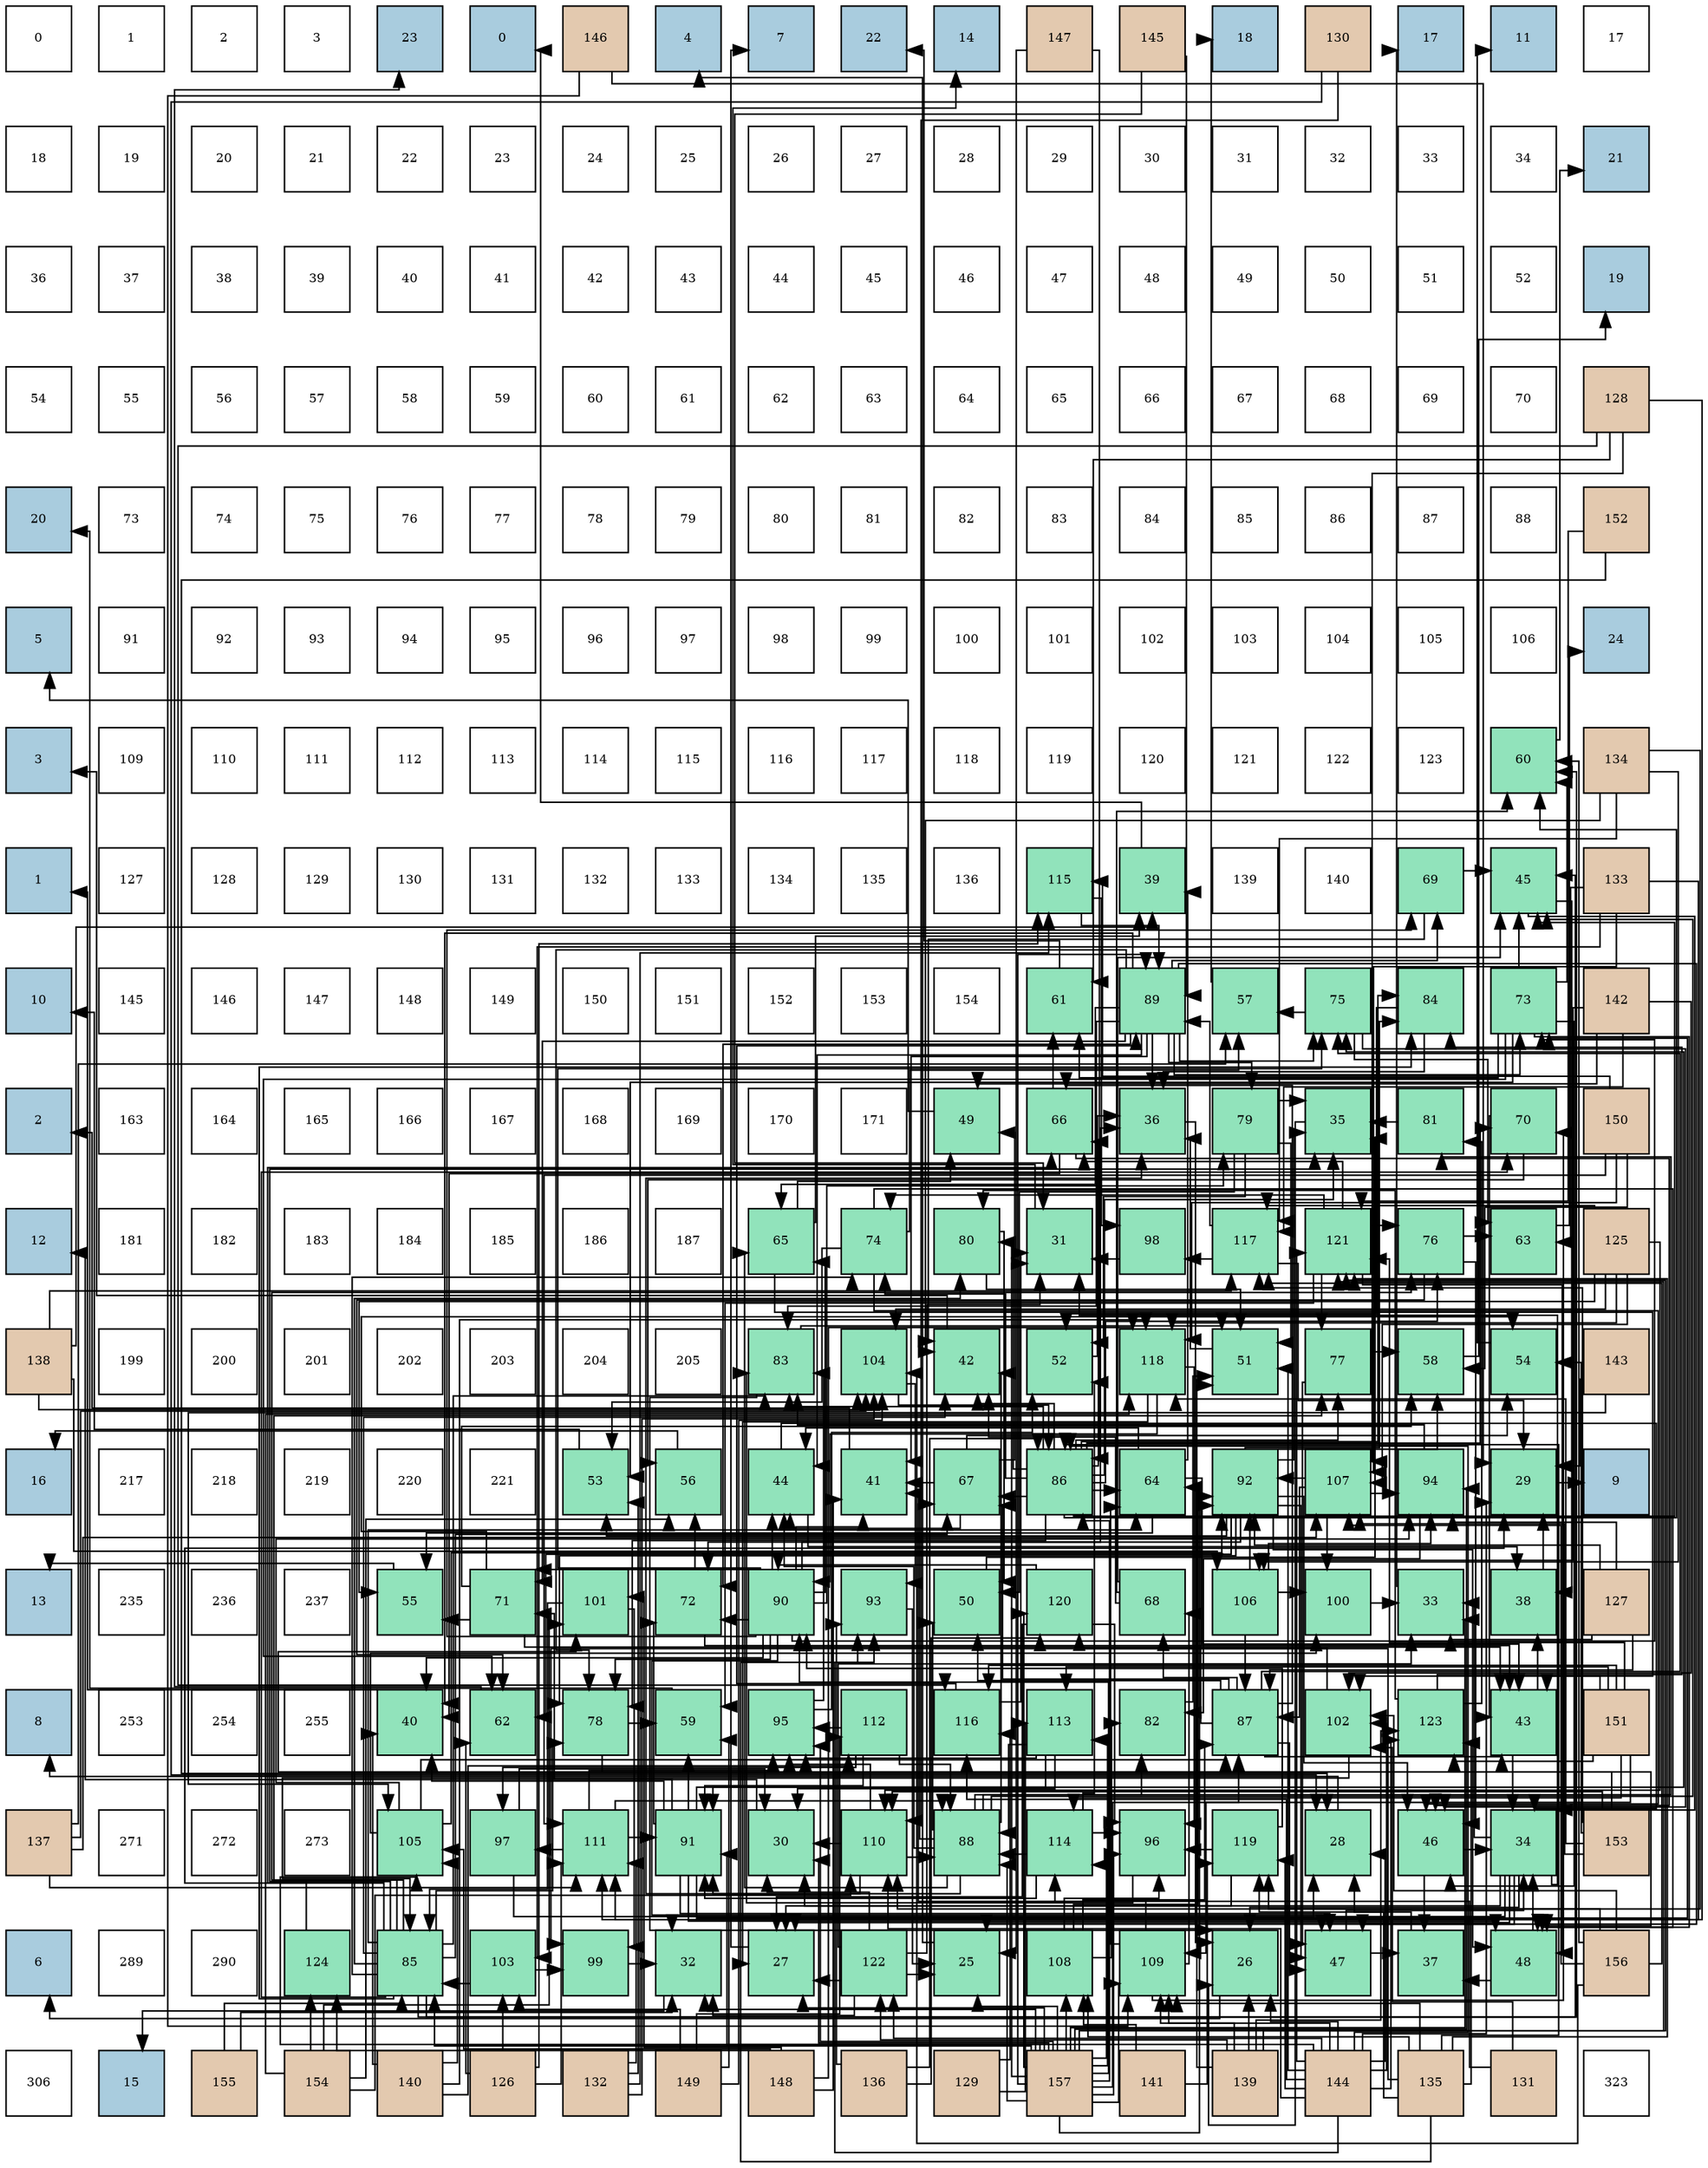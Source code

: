 digraph layout{
 rankdir=TB;
 splines=ortho;
 node [style=filled shape=square fixedsize=true width=0.6];
0[label="0", fontsize=8, fillcolor="#ffffff"];
1[label="1", fontsize=8, fillcolor="#ffffff"];
2[label="2", fontsize=8, fillcolor="#ffffff"];
3[label="3", fontsize=8, fillcolor="#ffffff"];
4[label="23", fontsize=8, fillcolor="#a9ccde"];
5[label="0", fontsize=8, fillcolor="#a9ccde"];
6[label="146", fontsize=8, fillcolor="#e3c9af"];
7[label="4", fontsize=8, fillcolor="#a9ccde"];
8[label="7", fontsize=8, fillcolor="#a9ccde"];
9[label="22", fontsize=8, fillcolor="#a9ccde"];
10[label="14", fontsize=8, fillcolor="#a9ccde"];
11[label="147", fontsize=8, fillcolor="#e3c9af"];
12[label="145", fontsize=8, fillcolor="#e3c9af"];
13[label="18", fontsize=8, fillcolor="#a9ccde"];
14[label="130", fontsize=8, fillcolor="#e3c9af"];
15[label="17", fontsize=8, fillcolor="#a9ccde"];
16[label="11", fontsize=8, fillcolor="#a9ccde"];
17[label="17", fontsize=8, fillcolor="#ffffff"];
18[label="18", fontsize=8, fillcolor="#ffffff"];
19[label="19", fontsize=8, fillcolor="#ffffff"];
20[label="20", fontsize=8, fillcolor="#ffffff"];
21[label="21", fontsize=8, fillcolor="#ffffff"];
22[label="22", fontsize=8, fillcolor="#ffffff"];
23[label="23", fontsize=8, fillcolor="#ffffff"];
24[label="24", fontsize=8, fillcolor="#ffffff"];
25[label="25", fontsize=8, fillcolor="#ffffff"];
26[label="26", fontsize=8, fillcolor="#ffffff"];
27[label="27", fontsize=8, fillcolor="#ffffff"];
28[label="28", fontsize=8, fillcolor="#ffffff"];
29[label="29", fontsize=8, fillcolor="#ffffff"];
30[label="30", fontsize=8, fillcolor="#ffffff"];
31[label="31", fontsize=8, fillcolor="#ffffff"];
32[label="32", fontsize=8, fillcolor="#ffffff"];
33[label="33", fontsize=8, fillcolor="#ffffff"];
34[label="34", fontsize=8, fillcolor="#ffffff"];
35[label="21", fontsize=8, fillcolor="#a9ccde"];
36[label="36", fontsize=8, fillcolor="#ffffff"];
37[label="37", fontsize=8, fillcolor="#ffffff"];
38[label="38", fontsize=8, fillcolor="#ffffff"];
39[label="39", fontsize=8, fillcolor="#ffffff"];
40[label="40", fontsize=8, fillcolor="#ffffff"];
41[label="41", fontsize=8, fillcolor="#ffffff"];
42[label="42", fontsize=8, fillcolor="#ffffff"];
43[label="43", fontsize=8, fillcolor="#ffffff"];
44[label="44", fontsize=8, fillcolor="#ffffff"];
45[label="45", fontsize=8, fillcolor="#ffffff"];
46[label="46", fontsize=8, fillcolor="#ffffff"];
47[label="47", fontsize=8, fillcolor="#ffffff"];
48[label="48", fontsize=8, fillcolor="#ffffff"];
49[label="49", fontsize=8, fillcolor="#ffffff"];
50[label="50", fontsize=8, fillcolor="#ffffff"];
51[label="51", fontsize=8, fillcolor="#ffffff"];
52[label="52", fontsize=8, fillcolor="#ffffff"];
53[label="19", fontsize=8, fillcolor="#a9ccde"];
54[label="54", fontsize=8, fillcolor="#ffffff"];
55[label="55", fontsize=8, fillcolor="#ffffff"];
56[label="56", fontsize=8, fillcolor="#ffffff"];
57[label="57", fontsize=8, fillcolor="#ffffff"];
58[label="58", fontsize=8, fillcolor="#ffffff"];
59[label="59", fontsize=8, fillcolor="#ffffff"];
60[label="60", fontsize=8, fillcolor="#ffffff"];
61[label="61", fontsize=8, fillcolor="#ffffff"];
62[label="62", fontsize=8, fillcolor="#ffffff"];
63[label="63", fontsize=8, fillcolor="#ffffff"];
64[label="64", fontsize=8, fillcolor="#ffffff"];
65[label="65", fontsize=8, fillcolor="#ffffff"];
66[label="66", fontsize=8, fillcolor="#ffffff"];
67[label="67", fontsize=8, fillcolor="#ffffff"];
68[label="68", fontsize=8, fillcolor="#ffffff"];
69[label="69", fontsize=8, fillcolor="#ffffff"];
70[label="70", fontsize=8, fillcolor="#ffffff"];
71[label="128", fontsize=8, fillcolor="#e3c9af"];
72[label="20", fontsize=8, fillcolor="#a9ccde"];
73[label="73", fontsize=8, fillcolor="#ffffff"];
74[label="74", fontsize=8, fillcolor="#ffffff"];
75[label="75", fontsize=8, fillcolor="#ffffff"];
76[label="76", fontsize=8, fillcolor="#ffffff"];
77[label="77", fontsize=8, fillcolor="#ffffff"];
78[label="78", fontsize=8, fillcolor="#ffffff"];
79[label="79", fontsize=8, fillcolor="#ffffff"];
80[label="80", fontsize=8, fillcolor="#ffffff"];
81[label="81", fontsize=8, fillcolor="#ffffff"];
82[label="82", fontsize=8, fillcolor="#ffffff"];
83[label="83", fontsize=8, fillcolor="#ffffff"];
84[label="84", fontsize=8, fillcolor="#ffffff"];
85[label="85", fontsize=8, fillcolor="#ffffff"];
86[label="86", fontsize=8, fillcolor="#ffffff"];
87[label="87", fontsize=8, fillcolor="#ffffff"];
88[label="88", fontsize=8, fillcolor="#ffffff"];
89[label="152", fontsize=8, fillcolor="#e3c9af"];
90[label="5", fontsize=8, fillcolor="#a9ccde"];
91[label="91", fontsize=8, fillcolor="#ffffff"];
92[label="92", fontsize=8, fillcolor="#ffffff"];
93[label="93", fontsize=8, fillcolor="#ffffff"];
94[label="94", fontsize=8, fillcolor="#ffffff"];
95[label="95", fontsize=8, fillcolor="#ffffff"];
96[label="96", fontsize=8, fillcolor="#ffffff"];
97[label="97", fontsize=8, fillcolor="#ffffff"];
98[label="98", fontsize=8, fillcolor="#ffffff"];
99[label="99", fontsize=8, fillcolor="#ffffff"];
100[label="100", fontsize=8, fillcolor="#ffffff"];
101[label="101", fontsize=8, fillcolor="#ffffff"];
102[label="102", fontsize=8, fillcolor="#ffffff"];
103[label="103", fontsize=8, fillcolor="#ffffff"];
104[label="104", fontsize=8, fillcolor="#ffffff"];
105[label="105", fontsize=8, fillcolor="#ffffff"];
106[label="106", fontsize=8, fillcolor="#ffffff"];
107[label="24", fontsize=8, fillcolor="#a9ccde"];
108[label="3", fontsize=8, fillcolor="#a9ccde"];
109[label="109", fontsize=8, fillcolor="#ffffff"];
110[label="110", fontsize=8, fillcolor="#ffffff"];
111[label="111", fontsize=8, fillcolor="#ffffff"];
112[label="112", fontsize=8, fillcolor="#ffffff"];
113[label="113", fontsize=8, fillcolor="#ffffff"];
114[label="114", fontsize=8, fillcolor="#ffffff"];
115[label="115", fontsize=8, fillcolor="#ffffff"];
116[label="116", fontsize=8, fillcolor="#ffffff"];
117[label="117", fontsize=8, fillcolor="#ffffff"];
118[label="118", fontsize=8, fillcolor="#ffffff"];
119[label="119", fontsize=8, fillcolor="#ffffff"];
120[label="120", fontsize=8, fillcolor="#ffffff"];
121[label="121", fontsize=8, fillcolor="#ffffff"];
122[label="122", fontsize=8, fillcolor="#ffffff"];
123[label="123", fontsize=8, fillcolor="#ffffff"];
124[label="60", fontsize=8, fillcolor="#91e3bb"];
125[label="134", fontsize=8, fillcolor="#e3c9af"];
126[label="1", fontsize=8, fillcolor="#a9ccde"];
127[label="127", fontsize=8, fillcolor="#ffffff"];
128[label="128", fontsize=8, fillcolor="#ffffff"];
129[label="129", fontsize=8, fillcolor="#ffffff"];
130[label="130", fontsize=8, fillcolor="#ffffff"];
131[label="131", fontsize=8, fillcolor="#ffffff"];
132[label="132", fontsize=8, fillcolor="#ffffff"];
133[label="133", fontsize=8, fillcolor="#ffffff"];
134[label="134", fontsize=8, fillcolor="#ffffff"];
135[label="135", fontsize=8, fillcolor="#ffffff"];
136[label="136", fontsize=8, fillcolor="#ffffff"];
137[label="115", fontsize=8, fillcolor="#91e3bb"];
138[label="39", fontsize=8, fillcolor="#91e3bb"];
139[label="139", fontsize=8, fillcolor="#ffffff"];
140[label="140", fontsize=8, fillcolor="#ffffff"];
141[label="69", fontsize=8, fillcolor="#91e3bb"];
142[label="45", fontsize=8, fillcolor="#91e3bb"];
143[label="133", fontsize=8, fillcolor="#e3c9af"];
144[label="10", fontsize=8, fillcolor="#a9ccde"];
145[label="145", fontsize=8, fillcolor="#ffffff"];
146[label="146", fontsize=8, fillcolor="#ffffff"];
147[label="147", fontsize=8, fillcolor="#ffffff"];
148[label="148", fontsize=8, fillcolor="#ffffff"];
149[label="149", fontsize=8, fillcolor="#ffffff"];
150[label="150", fontsize=8, fillcolor="#ffffff"];
151[label="151", fontsize=8, fillcolor="#ffffff"];
152[label="152", fontsize=8, fillcolor="#ffffff"];
153[label="153", fontsize=8, fillcolor="#ffffff"];
154[label="154", fontsize=8, fillcolor="#ffffff"];
155[label="61", fontsize=8, fillcolor="#91e3bb"];
156[label="89", fontsize=8, fillcolor="#91e3bb"];
157[label="57", fontsize=8, fillcolor="#91e3bb"];
158[label="75", fontsize=8, fillcolor="#91e3bb"];
159[label="84", fontsize=8, fillcolor="#91e3bb"];
160[label="73", fontsize=8, fillcolor="#91e3bb"];
161[label="142", fontsize=8, fillcolor="#e3c9af"];
162[label="2", fontsize=8, fillcolor="#a9ccde"];
163[label="163", fontsize=8, fillcolor="#ffffff"];
164[label="164", fontsize=8, fillcolor="#ffffff"];
165[label="165", fontsize=8, fillcolor="#ffffff"];
166[label="166", fontsize=8, fillcolor="#ffffff"];
167[label="167", fontsize=8, fillcolor="#ffffff"];
168[label="168", fontsize=8, fillcolor="#ffffff"];
169[label="169", fontsize=8, fillcolor="#ffffff"];
170[label="170", fontsize=8, fillcolor="#ffffff"];
171[label="171", fontsize=8, fillcolor="#ffffff"];
172[label="49", fontsize=8, fillcolor="#91e3bb"];
173[label="66", fontsize=8, fillcolor="#91e3bb"];
174[label="36", fontsize=8, fillcolor="#91e3bb"];
175[label="79", fontsize=8, fillcolor="#91e3bb"];
176[label="35", fontsize=8, fillcolor="#91e3bb"];
177[label="81", fontsize=8, fillcolor="#91e3bb"];
178[label="70", fontsize=8, fillcolor="#91e3bb"];
179[label="150", fontsize=8, fillcolor="#e3c9af"];
180[label="12", fontsize=8, fillcolor="#a9ccde"];
181[label="181", fontsize=8, fillcolor="#ffffff"];
182[label="182", fontsize=8, fillcolor="#ffffff"];
183[label="183", fontsize=8, fillcolor="#ffffff"];
184[label="184", fontsize=8, fillcolor="#ffffff"];
185[label="185", fontsize=8, fillcolor="#ffffff"];
186[label="186", fontsize=8, fillcolor="#ffffff"];
187[label="187", fontsize=8, fillcolor="#ffffff"];
188[label="65", fontsize=8, fillcolor="#91e3bb"];
189[label="74", fontsize=8, fillcolor="#91e3bb"];
190[label="80", fontsize=8, fillcolor="#91e3bb"];
191[label="31", fontsize=8, fillcolor="#91e3bb"];
192[label="98", fontsize=8, fillcolor="#91e3bb"];
193[label="117", fontsize=8, fillcolor="#91e3bb"];
194[label="121", fontsize=8, fillcolor="#91e3bb"];
195[label="76", fontsize=8, fillcolor="#91e3bb"];
196[label="63", fontsize=8, fillcolor="#91e3bb"];
197[label="125", fontsize=8, fillcolor="#e3c9af"];
198[label="138", fontsize=8, fillcolor="#e3c9af"];
199[label="199", fontsize=8, fillcolor="#ffffff"];
200[label="200", fontsize=8, fillcolor="#ffffff"];
201[label="201", fontsize=8, fillcolor="#ffffff"];
202[label="202", fontsize=8, fillcolor="#ffffff"];
203[label="203", fontsize=8, fillcolor="#ffffff"];
204[label="204", fontsize=8, fillcolor="#ffffff"];
205[label="205", fontsize=8, fillcolor="#ffffff"];
206[label="83", fontsize=8, fillcolor="#91e3bb"];
207[label="104", fontsize=8, fillcolor="#91e3bb"];
208[label="42", fontsize=8, fillcolor="#91e3bb"];
209[label="52", fontsize=8, fillcolor="#91e3bb"];
210[label="118", fontsize=8, fillcolor="#91e3bb"];
211[label="51", fontsize=8, fillcolor="#91e3bb"];
212[label="77", fontsize=8, fillcolor="#91e3bb"];
213[label="58", fontsize=8, fillcolor="#91e3bb"];
214[label="54", fontsize=8, fillcolor="#91e3bb"];
215[label="143", fontsize=8, fillcolor="#e3c9af"];
216[label="16", fontsize=8, fillcolor="#a9ccde"];
217[label="217", fontsize=8, fillcolor="#ffffff"];
218[label="218", fontsize=8, fillcolor="#ffffff"];
219[label="219", fontsize=8, fillcolor="#ffffff"];
220[label="220", fontsize=8, fillcolor="#ffffff"];
221[label="221", fontsize=8, fillcolor="#ffffff"];
222[label="53", fontsize=8, fillcolor="#91e3bb"];
223[label="56", fontsize=8, fillcolor="#91e3bb"];
224[label="44", fontsize=8, fillcolor="#91e3bb"];
225[label="41", fontsize=8, fillcolor="#91e3bb"];
226[label="67", fontsize=8, fillcolor="#91e3bb"];
227[label="86", fontsize=8, fillcolor="#91e3bb"];
228[label="64", fontsize=8, fillcolor="#91e3bb"];
229[label="92", fontsize=8, fillcolor="#91e3bb"];
230[label="107", fontsize=8, fillcolor="#91e3bb"];
231[label="94", fontsize=8, fillcolor="#91e3bb"];
232[label="29", fontsize=8, fillcolor="#91e3bb"];
233[label="9", fontsize=8, fillcolor="#a9ccde"];
234[label="13", fontsize=8, fillcolor="#a9ccde"];
235[label="235", fontsize=8, fillcolor="#ffffff"];
236[label="236", fontsize=8, fillcolor="#ffffff"];
237[label="237", fontsize=8, fillcolor="#ffffff"];
238[label="55", fontsize=8, fillcolor="#91e3bb"];
239[label="71", fontsize=8, fillcolor="#91e3bb"];
240[label="101", fontsize=8, fillcolor="#91e3bb"];
241[label="72", fontsize=8, fillcolor="#91e3bb"];
242[label="90", fontsize=8, fillcolor="#91e3bb"];
243[label="93", fontsize=8, fillcolor="#91e3bb"];
244[label="50", fontsize=8, fillcolor="#91e3bb"];
245[label="120", fontsize=8, fillcolor="#91e3bb"];
246[label="68", fontsize=8, fillcolor="#91e3bb"];
247[label="106", fontsize=8, fillcolor="#91e3bb"];
248[label="100", fontsize=8, fillcolor="#91e3bb"];
249[label="33", fontsize=8, fillcolor="#91e3bb"];
250[label="38", fontsize=8, fillcolor="#91e3bb"];
251[label="127", fontsize=8, fillcolor="#e3c9af"];
252[label="8", fontsize=8, fillcolor="#a9ccde"];
253[label="253", fontsize=8, fillcolor="#ffffff"];
254[label="254", fontsize=8, fillcolor="#ffffff"];
255[label="255", fontsize=8, fillcolor="#ffffff"];
256[label="40", fontsize=8, fillcolor="#91e3bb"];
257[label="62", fontsize=8, fillcolor="#91e3bb"];
258[label="78", fontsize=8, fillcolor="#91e3bb"];
259[label="59", fontsize=8, fillcolor="#91e3bb"];
260[label="95", fontsize=8, fillcolor="#91e3bb"];
261[label="112", fontsize=8, fillcolor="#91e3bb"];
262[label="116", fontsize=8, fillcolor="#91e3bb"];
263[label="113", fontsize=8, fillcolor="#91e3bb"];
264[label="82", fontsize=8, fillcolor="#91e3bb"];
265[label="87", fontsize=8, fillcolor="#91e3bb"];
266[label="102", fontsize=8, fillcolor="#91e3bb"];
267[label="123", fontsize=8, fillcolor="#91e3bb"];
268[label="43", fontsize=8, fillcolor="#91e3bb"];
269[label="151", fontsize=8, fillcolor="#e3c9af"];
270[label="137", fontsize=8, fillcolor="#e3c9af"];
271[label="271", fontsize=8, fillcolor="#ffffff"];
272[label="272", fontsize=8, fillcolor="#ffffff"];
273[label="273", fontsize=8, fillcolor="#ffffff"];
274[label="105", fontsize=8, fillcolor="#91e3bb"];
275[label="97", fontsize=8, fillcolor="#91e3bb"];
276[label="111", fontsize=8, fillcolor="#91e3bb"];
277[label="91", fontsize=8, fillcolor="#91e3bb"];
278[label="30", fontsize=8, fillcolor="#91e3bb"];
279[label="110", fontsize=8, fillcolor="#91e3bb"];
280[label="88", fontsize=8, fillcolor="#91e3bb"];
281[label="114", fontsize=8, fillcolor="#91e3bb"];
282[label="96", fontsize=8, fillcolor="#91e3bb"];
283[label="119", fontsize=8, fillcolor="#91e3bb"];
284[label="28", fontsize=8, fillcolor="#91e3bb"];
285[label="46", fontsize=8, fillcolor="#91e3bb"];
286[label="34", fontsize=8, fillcolor="#91e3bb"];
287[label="153", fontsize=8, fillcolor="#e3c9af"];
288[label="6", fontsize=8, fillcolor="#a9ccde"];
289[label="289", fontsize=8, fillcolor="#ffffff"];
290[label="290", fontsize=8, fillcolor="#ffffff"];
291[label="124", fontsize=8, fillcolor="#91e3bb"];
292[label="85", fontsize=8, fillcolor="#91e3bb"];
293[label="103", fontsize=8, fillcolor="#91e3bb"];
294[label="99", fontsize=8, fillcolor="#91e3bb"];
295[label="32", fontsize=8, fillcolor="#91e3bb"];
296[label="27", fontsize=8, fillcolor="#91e3bb"];
297[label="122", fontsize=8, fillcolor="#91e3bb"];
298[label="25", fontsize=8, fillcolor="#91e3bb"];
299[label="108", fontsize=8, fillcolor="#91e3bb"];
300[label="109", fontsize=8, fillcolor="#91e3bb"];
301[label="26", fontsize=8, fillcolor="#91e3bb"];
302[label="47", fontsize=8, fillcolor="#91e3bb"];
303[label="37", fontsize=8, fillcolor="#91e3bb"];
304[label="48", fontsize=8, fillcolor="#91e3bb"];
305[label="156", fontsize=8, fillcolor="#e3c9af"];
306[label="306", fontsize=8, fillcolor="#ffffff"];
307[label="15", fontsize=8, fillcolor="#a9ccde"];
308[label="155", fontsize=8, fillcolor="#e3c9af"];
309[label="154", fontsize=8, fillcolor="#e3c9af"];
310[label="140", fontsize=8, fillcolor="#e3c9af"];
311[label="126", fontsize=8, fillcolor="#e3c9af"];
312[label="132", fontsize=8, fillcolor="#e3c9af"];
313[label="149", fontsize=8, fillcolor="#e3c9af"];
314[label="148", fontsize=8, fillcolor="#e3c9af"];
315[label="136", fontsize=8, fillcolor="#e3c9af"];
316[label="129", fontsize=8, fillcolor="#e3c9af"];
317[label="157", fontsize=8, fillcolor="#e3c9af"];
318[label="141", fontsize=8, fillcolor="#e3c9af"];
319[label="139", fontsize=8, fillcolor="#e3c9af"];
320[label="144", fontsize=8, fillcolor="#e3c9af"];
321[label="135", fontsize=8, fillcolor="#e3c9af"];
322[label="131", fontsize=8, fillcolor="#e3c9af"];
323[label="323", fontsize=8, fillcolor="#ffffff"];
edge [constraint=false, style=vis];298 -> 7;
301 -> 288;
296 -> 8;
284 -> 252;
232 -> 233;
278 -> 180;
191 -> 10;
295 -> 307;
249 -> 15;
286 -> 298;
286 -> 301;
286 -> 296;
286 -> 278;
286 -> 191;
286 -> 295;
286 -> 249;
176 -> 301;
174 -> 301;
303 -> 284;
250 -> 232;
138 -> 5;
256 -> 126;
225 -> 162;
208 -> 108;
268 -> 286;
268 -> 250;
224 -> 286;
224 -> 250;
142 -> 286;
142 -> 250;
285 -> 286;
285 -> 303;
302 -> 286;
302 -> 303;
304 -> 286;
304 -> 303;
172 -> 90;
244 -> 176;
211 -> 174;
209 -> 174;
222 -> 144;
214 -> 16;
238 -> 234;
223 -> 216;
157 -> 13;
213 -> 53;
259 -> 72;
124 -> 35;
155 -> 9;
257 -> 4;
196 -> 107;
228 -> 138;
228 -> 268;
228 -> 224;
228 -> 238;
188 -> 138;
188 -> 268;
188 -> 172;
173 -> 256;
173 -> 285;
173 -> 155;
226 -> 225;
226 -> 224;
226 -> 172;
226 -> 214;
246 -> 208;
246 -> 142;
246 -> 124;
141 -> 208;
141 -> 142;
178 -> 268;
178 -> 223;
239 -> 268;
239 -> 214;
239 -> 238;
239 -> 213;
241 -> 268;
241 -> 223;
160 -> 142;
160 -> 285;
160 -> 304;
160 -> 222;
160 -> 124;
160 -> 155;
160 -> 257;
189 -> 285;
189 -> 304;
189 -> 222;
189 -> 157;
158 -> 285;
158 -> 157;
158 -> 196;
195 -> 285;
195 -> 257;
195 -> 196;
212 -> 302;
212 -> 213;
258 -> 304;
258 -> 259;
175 -> 176;
175 -> 244;
175 -> 211;
175 -> 209;
190 -> 244;
190 -> 211;
177 -> 176;
264 -> 211;
206 -> 301;
206 -> 211;
159 -> 174;
159 -> 209;
292 -> 176;
292 -> 208;
292 -> 142;
292 -> 124;
292 -> 228;
292 -> 173;
292 -> 226;
292 -> 178;
292 -> 189;
292 -> 195;
292 -> 212;
292 -> 258;
292 -> 190;
292 -> 206;
292 -> 159;
227 -> 176;
227 -> 208;
227 -> 142;
227 -> 124;
227 -> 228;
227 -> 173;
227 -> 226;
227 -> 178;
227 -> 189;
227 -> 195;
227 -> 212;
227 -> 258;
227 -> 190;
227 -> 206;
227 -> 159;
265 -> 268;
265 -> 302;
265 -> 244;
265 -> 228;
265 -> 173;
265 -> 226;
265 -> 246;
265 -> 158;
280 -> 174;
280 -> 225;
280 -> 208;
280 -> 224;
280 -> 142;
280 -> 244;
280 -> 188;
280 -> 177;
280 -> 264;
156 -> 174;
156 -> 256;
156 -> 225;
156 -> 224;
156 -> 302;
156 -> 188;
156 -> 141;
156 -> 239;
156 -> 241;
156 -> 160;
156 -> 158;
156 -> 258;
156 -> 175;
156 -> 206;
242 -> 174;
242 -> 256;
242 -> 225;
242 -> 224;
242 -> 302;
242 -> 188;
242 -> 141;
242 -> 239;
242 -> 241;
242 -> 160;
242 -> 158;
242 -> 258;
242 -> 175;
277 -> 256;
277 -> 302;
277 -> 304;
277 -> 259;
277 -> 239;
277 -> 241;
277 -> 160;
277 -> 158;
229 -> 176;
229 -> 285;
229 -> 302;
229 -> 304;
229 -> 222;
229 -> 213;
229 -> 257;
229 -> 241;
229 -> 258;
229 -> 159;
243 -> 298;
231 -> 264;
231 -> 206;
260 -> 209;
260 -> 206;
282 -> 206;
275 -> 284;
275 -> 278;
192 -> 191;
294 -> 295;
248 -> 249;
240 -> 292;
240 -> 294;
266 -> 292;
266 -> 294;
293 -> 292;
293 -> 294;
207 -> 227;
207 -> 243;
274 -> 265;
274 -> 229;
274 -> 231;
274 -> 248;
247 -> 265;
247 -> 229;
247 -> 231;
247 -> 248;
230 -> 265;
230 -> 229;
230 -> 231;
230 -> 248;
299 -> 264;
299 -> 265;
299 -> 229;
299 -> 282;
300 -> 228;
300 -> 226;
300 -> 246;
300 -> 178;
279 -> 278;
279 -> 280;
279 -> 277;
279 -> 260;
276 -> 280;
276 -> 277;
276 -> 260;
276 -> 275;
261 -> 280;
261 -> 277;
261 -> 260;
261 -> 275;
263 -> 278;
263 -> 280;
263 -> 277;
263 -> 260;
281 -> 209;
281 -> 280;
281 -> 277;
281 -> 282;
137 -> 156;
137 -> 192;
262 -> 191;
262 -> 156;
193 -> 232;
193 -> 156;
193 -> 192;
210 -> 296;
210 -> 242;
210 -> 282;
283 -> 296;
283 -> 242;
283 -> 282;
245 -> 296;
245 -> 242;
245 -> 282;
194 -> 304;
194 -> 259;
194 -> 173;
194 -> 189;
194 -> 195;
194 -> 212;
297 -> 298;
297 -> 296;
297 -> 278;
297 -> 191;
297 -> 295;
297 -> 249;
267 -> 190;
267 -> 177;
267 -> 159;
291 -> 232;
197 -> 238;
197 -> 207;
197 -> 230;
197 -> 279;
197 -> 193;
197 -> 210;
311 -> 257;
311 -> 293;
311 -> 276;
311 -> 137;
251 -> 249;
251 -> 265;
251 -> 229;
251 -> 231;
71 -> 155;
71 -> 230;
71 -> 276;
71 -> 262;
316 -> 263;
316 -> 262;
14 -> 284;
14 -> 279;
322 -> 266;
322 -> 281;
312 -> 222;
312 -> 207;
312 -> 276;
312 -> 137;
143 -> 196;
143 -> 293;
143 -> 230;
143 -> 276;
125 -> 208;
125 -> 247;
125 -> 193;
125 -> 283;
321 -> 227;
321 -> 243;
321 -> 299;
321 -> 300;
321 -> 283;
321 -> 245;
321 -> 194;
321 -> 267;
315 -> 227;
315 -> 243;
315 -> 245;
270 -> 157;
270 -> 207;
270 -> 230;
270 -> 276;
198 -> 138;
198 -> 207;
198 -> 247;
198 -> 193;
319 -> 301;
319 -> 211;
319 -> 300;
319 -> 194;
319 -> 297;
319 -> 267;
310 -> 256;
310 -> 274;
310 -> 261;
310 -> 210;
318 -> 299;
318 -> 283;
161 -> 172;
161 -> 266;
161 -> 247;
161 -> 193;
215 -> 232;
215 -> 274;
320 -> 301;
320 -> 284;
320 -> 232;
320 -> 211;
320 -> 227;
320 -> 243;
320 -> 266;
320 -> 274;
320 -> 300;
320 -> 279;
320 -> 262;
320 -> 283;
320 -> 194;
320 -> 297;
320 -> 267;
12 -> 191;
12 -> 156;
6 -> 232;
6 -> 300;
11 -> 298;
11 -> 227;
314 -> 225;
314 -> 240;
314 -> 274;
314 -> 210;
314 -> 291;
313 -> 259;
313 -> 293;
313 -> 207;
313 -> 261;
179 -> 213;
179 -> 276;
179 -> 137;
179 -> 210;
269 -> 266;
269 -> 300;
269 -> 263;
269 -> 281;
269 -> 262;
269 -> 194;
269 -> 267;
89 -> 284;
89 -> 194;
287 -> 214;
287 -> 240;
287 -> 230;
287 -> 279;
287 -> 193;
287 -> 210;
309 -> 223;
309 -> 240;
309 -> 279;
309 -> 210;
309 -> 291;
308 -> 295;
308 -> 292;
305 -> 124;
305 -> 266;
305 -> 207;
305 -> 230;
305 -> 279;
305 -> 193;
317 -> 298;
317 -> 296;
317 -> 278;
317 -> 191;
317 -> 295;
317 -> 249;
317 -> 292;
317 -> 227;
317 -> 265;
317 -> 280;
317 -> 156;
317 -> 242;
317 -> 277;
317 -> 229;
317 -> 231;
317 -> 260;
317 -> 282;
317 -> 299;
317 -> 300;
317 -> 263;
317 -> 281;
317 -> 245;
317 -> 194;
edge [constraint=true, style=invis];
0 -> 18 -> 36 -> 54 -> 72 -> 90 -> 108 -> 126 -> 144 -> 162 -> 180 -> 198 -> 216 -> 234 -> 252 -> 270 -> 288 -> 306;
1 -> 19 -> 37 -> 55 -> 73 -> 91 -> 109 -> 127 -> 145 -> 163 -> 181 -> 199 -> 217 -> 235 -> 253 -> 271 -> 289 -> 307;
2 -> 20 -> 38 -> 56 -> 74 -> 92 -> 110 -> 128 -> 146 -> 164 -> 182 -> 200 -> 218 -> 236 -> 254 -> 272 -> 290 -> 308;
3 -> 21 -> 39 -> 57 -> 75 -> 93 -> 111 -> 129 -> 147 -> 165 -> 183 -> 201 -> 219 -> 237 -> 255 -> 273 -> 291 -> 309;
4 -> 22 -> 40 -> 58 -> 76 -> 94 -> 112 -> 130 -> 148 -> 166 -> 184 -> 202 -> 220 -> 238 -> 256 -> 274 -> 292 -> 310;
5 -> 23 -> 41 -> 59 -> 77 -> 95 -> 113 -> 131 -> 149 -> 167 -> 185 -> 203 -> 221 -> 239 -> 257 -> 275 -> 293 -> 311;
6 -> 24 -> 42 -> 60 -> 78 -> 96 -> 114 -> 132 -> 150 -> 168 -> 186 -> 204 -> 222 -> 240 -> 258 -> 276 -> 294 -> 312;
7 -> 25 -> 43 -> 61 -> 79 -> 97 -> 115 -> 133 -> 151 -> 169 -> 187 -> 205 -> 223 -> 241 -> 259 -> 277 -> 295 -> 313;
8 -> 26 -> 44 -> 62 -> 80 -> 98 -> 116 -> 134 -> 152 -> 170 -> 188 -> 206 -> 224 -> 242 -> 260 -> 278 -> 296 -> 314;
9 -> 27 -> 45 -> 63 -> 81 -> 99 -> 117 -> 135 -> 153 -> 171 -> 189 -> 207 -> 225 -> 243 -> 261 -> 279 -> 297 -> 315;
10 -> 28 -> 46 -> 64 -> 82 -> 100 -> 118 -> 136 -> 154 -> 172 -> 190 -> 208 -> 226 -> 244 -> 262 -> 280 -> 298 -> 316;
11 -> 29 -> 47 -> 65 -> 83 -> 101 -> 119 -> 137 -> 155 -> 173 -> 191 -> 209 -> 227 -> 245 -> 263 -> 281 -> 299 -> 317;
12 -> 30 -> 48 -> 66 -> 84 -> 102 -> 120 -> 138 -> 156 -> 174 -> 192 -> 210 -> 228 -> 246 -> 264 -> 282 -> 300 -> 318;
13 -> 31 -> 49 -> 67 -> 85 -> 103 -> 121 -> 139 -> 157 -> 175 -> 193 -> 211 -> 229 -> 247 -> 265 -> 283 -> 301 -> 319;
14 -> 32 -> 50 -> 68 -> 86 -> 104 -> 122 -> 140 -> 158 -> 176 -> 194 -> 212 -> 230 -> 248 -> 266 -> 284 -> 302 -> 320;
15 -> 33 -> 51 -> 69 -> 87 -> 105 -> 123 -> 141 -> 159 -> 177 -> 195 -> 213 -> 231 -> 249 -> 267 -> 285 -> 303 -> 321;
16 -> 34 -> 52 -> 70 -> 88 -> 106 -> 124 -> 142 -> 160 -> 178 -> 196 -> 214 -> 232 -> 250 -> 268 -> 286 -> 304 -> 322;
17 -> 35 -> 53 -> 71 -> 89 -> 107 -> 125 -> 143 -> 161 -> 179 -> 197 -> 215 -> 233 -> 251 -> 269 -> 287 -> 305 -> 323;
rank = same {0 -> 1 -> 2 -> 3 -> 4 -> 5 -> 6 -> 7 -> 8 -> 9 -> 10 -> 11 -> 12 -> 13 -> 14 -> 15 -> 16 -> 17};
rank = same {18 -> 19 -> 20 -> 21 -> 22 -> 23 -> 24 -> 25 -> 26 -> 27 -> 28 -> 29 -> 30 -> 31 -> 32 -> 33 -> 34 -> 35};
rank = same {36 -> 37 -> 38 -> 39 -> 40 -> 41 -> 42 -> 43 -> 44 -> 45 -> 46 -> 47 -> 48 -> 49 -> 50 -> 51 -> 52 -> 53};
rank = same {54 -> 55 -> 56 -> 57 -> 58 -> 59 -> 60 -> 61 -> 62 -> 63 -> 64 -> 65 -> 66 -> 67 -> 68 -> 69 -> 70 -> 71};
rank = same {72 -> 73 -> 74 -> 75 -> 76 -> 77 -> 78 -> 79 -> 80 -> 81 -> 82 -> 83 -> 84 -> 85 -> 86 -> 87 -> 88 -> 89};
rank = same {90 -> 91 -> 92 -> 93 -> 94 -> 95 -> 96 -> 97 -> 98 -> 99 -> 100 -> 101 -> 102 -> 103 -> 104 -> 105 -> 106 -> 107};
rank = same {108 -> 109 -> 110 -> 111 -> 112 -> 113 -> 114 -> 115 -> 116 -> 117 -> 118 -> 119 -> 120 -> 121 -> 122 -> 123 -> 124 -> 125};
rank = same {126 -> 127 -> 128 -> 129 -> 130 -> 131 -> 132 -> 133 -> 134 -> 135 -> 136 -> 137 -> 138 -> 139 -> 140 -> 141 -> 142 -> 143};
rank = same {144 -> 145 -> 146 -> 147 -> 148 -> 149 -> 150 -> 151 -> 152 -> 153 -> 154 -> 155 -> 156 -> 157 -> 158 -> 159 -> 160 -> 161};
rank = same {162 -> 163 -> 164 -> 165 -> 166 -> 167 -> 168 -> 169 -> 170 -> 171 -> 172 -> 173 -> 174 -> 175 -> 176 -> 177 -> 178 -> 179};
rank = same {180 -> 181 -> 182 -> 183 -> 184 -> 185 -> 186 -> 187 -> 188 -> 189 -> 190 -> 191 -> 192 -> 193 -> 194 -> 195 -> 196 -> 197};
rank = same {198 -> 199 -> 200 -> 201 -> 202 -> 203 -> 204 -> 205 -> 206 -> 207 -> 208 -> 209 -> 210 -> 211 -> 212 -> 213 -> 214 -> 215};
rank = same {216 -> 217 -> 218 -> 219 -> 220 -> 221 -> 222 -> 223 -> 224 -> 225 -> 226 -> 227 -> 228 -> 229 -> 230 -> 231 -> 232 -> 233};
rank = same {234 -> 235 -> 236 -> 237 -> 238 -> 239 -> 240 -> 241 -> 242 -> 243 -> 244 -> 245 -> 246 -> 247 -> 248 -> 249 -> 250 -> 251};
rank = same {252 -> 253 -> 254 -> 255 -> 256 -> 257 -> 258 -> 259 -> 260 -> 261 -> 262 -> 263 -> 264 -> 265 -> 266 -> 267 -> 268 -> 269};
rank = same {270 -> 271 -> 272 -> 273 -> 274 -> 275 -> 276 -> 277 -> 278 -> 279 -> 280 -> 281 -> 282 -> 283 -> 284 -> 285 -> 286 -> 287};
rank = same {288 -> 289 -> 290 -> 291 -> 292 -> 293 -> 294 -> 295 -> 296 -> 297 -> 298 -> 299 -> 300 -> 301 -> 302 -> 303 -> 304 -> 305};
rank = same {306 -> 307 -> 308 -> 309 -> 310 -> 311 -> 312 -> 313 -> 314 -> 315 -> 316 -> 317 -> 318 -> 319 -> 320 -> 321 -> 322 -> 323};
}